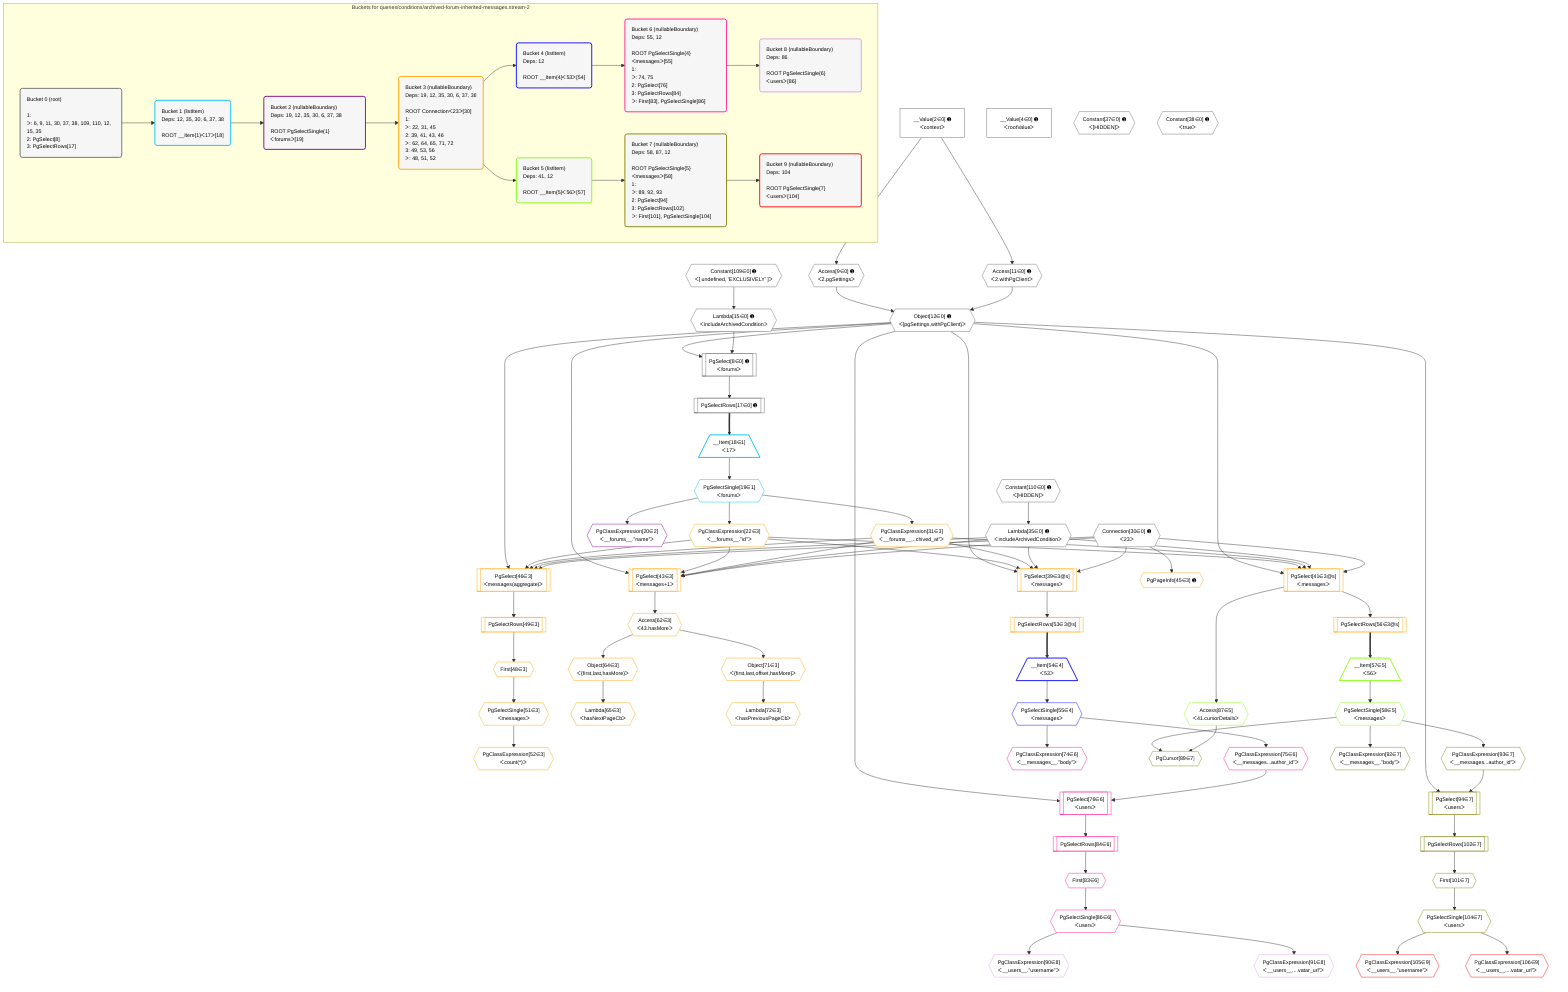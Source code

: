 %%{init: {'themeVariables': { 'fontSize': '12px'}}}%%
graph TD
    classDef path fill:#eee,stroke:#000,color:#000
    classDef plan fill:#fff,stroke-width:1px,color:#000
    classDef itemplan fill:#fff,stroke-width:2px,color:#000
    classDef unbatchedplan fill:#dff,stroke-width:1px,color:#000
    classDef sideeffectplan fill:#fcc,stroke-width:2px,color:#000
    classDef bucket fill:#f6f6f6,color:#000,stroke-width:2px,text-align:left

    subgraph "Buckets for queries/conditions/archived-forum-inherited-messages.stream-2"
    Bucket0("Bucket 0 (root)<br /><br />1: <br />ᐳ: 6, 9, 11, 30, 37, 38, 109, 110, 12, 15, 35<br />2: PgSelect[8]<br />3: PgSelectRows[17]"):::bucket
    Bucket1("Bucket 1 (listItem)<br />Deps: 12, 35, 30, 6, 37, 38<br /><br />ROOT __Item{1}ᐸ17ᐳ[18]"):::bucket
    Bucket2("Bucket 2 (nullableBoundary)<br />Deps: 19, 12, 35, 30, 6, 37, 38<br /><br />ROOT PgSelectSingle{1}ᐸforumsᐳ[19]"):::bucket
    Bucket3("Bucket 3 (nullableBoundary)<br />Deps: 19, 12, 35, 30, 6, 37, 38<br /><br />ROOT Connectionᐸ23ᐳ[30]<br />1: <br />ᐳ: 22, 31, 45<br />2: 39, 41, 43, 46<br />ᐳ: 62, 64, 65, 71, 72<br />3: 49, 53, 56<br />ᐳ: 48, 51, 52"):::bucket
    Bucket4("Bucket 4 (listItem)<br />Deps: 12<br /><br />ROOT __Item{4}ᐸ53ᐳ[54]"):::bucket
    Bucket5("Bucket 5 (listItem)<br />Deps: 41, 12<br /><br />ROOT __Item{5}ᐸ56ᐳ[57]"):::bucket
    Bucket6("Bucket 6 (nullableBoundary)<br />Deps: 55, 12<br /><br />ROOT PgSelectSingle{4}ᐸmessagesᐳ[55]<br />1: <br />ᐳ: 74, 75<br />2: PgSelect[76]<br />3: PgSelectRows[84]<br />ᐳ: First[83], PgSelectSingle[86]"):::bucket
    Bucket7("Bucket 7 (nullableBoundary)<br />Deps: 58, 87, 12<br /><br />ROOT PgSelectSingle{5}ᐸmessagesᐳ[58]<br />1: <br />ᐳ: 89, 92, 93<br />2: PgSelect[94]<br />3: PgSelectRows[102]<br />ᐳ: First[101], PgSelectSingle[104]"):::bucket
    Bucket8("Bucket 8 (nullableBoundary)<br />Deps: 86<br /><br />ROOT PgSelectSingle{6}ᐸusersᐳ[86]"):::bucket
    Bucket9("Bucket 9 (nullableBoundary)<br />Deps: 104<br /><br />ROOT PgSelectSingle{7}ᐸusersᐳ[104]"):::bucket
    end
    Bucket0 --> Bucket1
    Bucket1 --> Bucket2
    Bucket2 --> Bucket3
    Bucket3 --> Bucket4 & Bucket5
    Bucket4 --> Bucket6
    Bucket5 --> Bucket7
    Bucket6 --> Bucket8
    Bucket7 --> Bucket9

    %% plan dependencies
    PgSelect8[["PgSelect[8∈0] ➊<br />ᐸforumsᐳ"]]:::plan
    Object12{{"Object[12∈0] ➊<br />ᐸ{pgSettings,withPgClient}ᐳ"}}:::plan
    Lambda15{{"Lambda[15∈0] ➊<br />ᐸincludeArchivedConditionᐳ"}}:::plan
    Object12 & Lambda15 --> PgSelect8
    Access9{{"Access[9∈0] ➊<br />ᐸ2.pgSettingsᐳ"}}:::plan
    Access11{{"Access[11∈0] ➊<br />ᐸ2.withPgClientᐳ"}}:::plan
    Access9 & Access11 --> Object12
    __Value2["__Value[2∈0] ➊<br />ᐸcontextᐳ"]:::plan
    __Value2 --> Access9
    __Value2 --> Access11
    Constant109{{"Constant[109∈0] ➊<br />ᐸ[ undefined, 'EXCLUSIVELY' ]ᐳ"}}:::plan
    Constant109 --> Lambda15
    PgSelectRows17[["PgSelectRows[17∈0] ➊"]]:::plan
    PgSelect8 --> PgSelectRows17
    Lambda35{{"Lambda[35∈0] ➊<br />ᐸincludeArchivedConditionᐳ"}}:::plan
    Constant110{{"Constant[110∈0] ➊<br />ᐸ[HIDDEN]ᐳ"}}:::plan
    Constant110 --> Lambda35
    __Value4["__Value[4∈0] ➊<br />ᐸrootValueᐳ"]:::plan
    Connection30{{"Connection[30∈0] ➊<br />ᐸ23ᐳ"}}:::plan
    Constant37{{"Constant[37∈0] ➊<br />ᐸ[HIDDEN]ᐳ"}}:::plan
    Constant38{{"Constant[38∈0] ➊<br />ᐸtrueᐳ"}}:::plan
    __Item18[/"__Item[18∈1]<br />ᐸ17ᐳ"\]:::itemplan
    PgSelectRows17 ==> __Item18
    PgSelectSingle19{{"PgSelectSingle[19∈1]<br />ᐸforumsᐳ"}}:::plan
    __Item18 --> PgSelectSingle19
    PgClassExpression20{{"PgClassExpression[20∈2]<br />ᐸ__forums__.”name”ᐳ"}}:::plan
    PgSelectSingle19 --> PgClassExpression20
    PgSelect39[["PgSelect[39∈3@s]<br />ᐸmessagesᐳ"]]:::plan
    PgClassExpression22{{"PgClassExpression[22∈3]<br />ᐸ__forums__.”id”ᐳ"}}:::plan
    PgClassExpression31{{"PgClassExpression[31∈3]<br />ᐸ__forums__...chived_at”ᐳ"}}:::plan
    Object12 & PgClassExpression22 & PgClassExpression31 & Lambda35 & Connection30 --> PgSelect39
    PgSelect41[["PgSelect[41∈3@s]<br />ᐸmessagesᐳ"]]:::plan
    Object12 & PgClassExpression22 & PgClassExpression31 & Lambda35 & Connection30 --> PgSelect41
    PgSelect43[["PgSelect[43∈3]<br />ᐸmessages+1ᐳ"]]:::plan
    Object12 & PgClassExpression22 & PgClassExpression31 & Lambda35 & Connection30 --> PgSelect43
    PgSelect46[["PgSelect[46∈3]<br />ᐸmessages(aggregate)ᐳ"]]:::plan
    Object12 & PgClassExpression22 & PgClassExpression31 & Lambda35 & Connection30 --> PgSelect46
    Object71{{"Object[71∈3]<br />ᐸ{first,last,offset,hasMore}ᐳ"}}:::plan
    Access62{{"Access[62∈3]<br />ᐸ43.hasMoreᐳ"}}:::plan
    Access62 --> Object71
    Object64{{"Object[64∈3]<br />ᐸ{first,last,hasMore}ᐳ"}}:::plan
    Access62 --> Object64
    PgSelectSingle19 --> PgClassExpression22
    PgSelectSingle19 --> PgClassExpression31
    PgPageInfo45{{"PgPageInfo[45∈3] ➊"}}:::plan
    Connection30 --> PgPageInfo45
    First48{{"First[48∈3]"}}:::plan
    PgSelectRows49[["PgSelectRows[49∈3]"]]:::plan
    PgSelectRows49 --> First48
    PgSelect46 --> PgSelectRows49
    PgSelectSingle51{{"PgSelectSingle[51∈3]<br />ᐸmessagesᐳ"}}:::plan
    First48 --> PgSelectSingle51
    PgClassExpression52{{"PgClassExpression[52∈3]<br />ᐸcount(*)ᐳ"}}:::plan
    PgSelectSingle51 --> PgClassExpression52
    PgSelectRows53[["PgSelectRows[53∈3@s]"]]:::plan
    PgSelect39 --> PgSelectRows53
    PgSelectRows56[["PgSelectRows[56∈3@s]"]]:::plan
    PgSelect41 --> PgSelectRows56
    PgSelect43 --> Access62
    Lambda65{{"Lambda[65∈3]<br />ᐸhasNextPageCbᐳ"}}:::plan
    Object64 --> Lambda65
    Lambda72{{"Lambda[72∈3]<br />ᐸhasPreviousPageCbᐳ"}}:::plan
    Object71 --> Lambda72
    __Item54[/"__Item[54∈4]<br />ᐸ53ᐳ"\]:::itemplan
    PgSelectRows53 ==> __Item54
    PgSelectSingle55{{"PgSelectSingle[55∈4]<br />ᐸmessagesᐳ"}}:::plan
    __Item54 --> PgSelectSingle55
    PgSelect76[["PgSelect[76∈6]<br />ᐸusersᐳ"]]:::plan
    PgClassExpression75{{"PgClassExpression[75∈6]<br />ᐸ__messages...author_id”ᐳ"}}:::plan
    Object12 & PgClassExpression75 --> PgSelect76
    PgClassExpression74{{"PgClassExpression[74∈6]<br />ᐸ__messages__.”body”ᐳ"}}:::plan
    PgSelectSingle55 --> PgClassExpression74
    PgSelectSingle55 --> PgClassExpression75
    First83{{"First[83∈6]"}}:::plan
    PgSelectRows84[["PgSelectRows[84∈6]"]]:::plan
    PgSelectRows84 --> First83
    PgSelect76 --> PgSelectRows84
    PgSelectSingle86{{"PgSelectSingle[86∈6]<br />ᐸusersᐳ"}}:::plan
    First83 --> PgSelectSingle86
    PgClassExpression90{{"PgClassExpression[90∈8]<br />ᐸ__users__.”username”ᐳ"}}:::plan
    PgSelectSingle86 --> PgClassExpression90
    PgClassExpression91{{"PgClassExpression[91∈8]<br />ᐸ__users__....vatar_url”ᐳ"}}:::plan
    PgSelectSingle86 --> PgClassExpression91
    __Item57[/"__Item[57∈5]<br />ᐸ56ᐳ"\]:::itemplan
    PgSelectRows56 ==> __Item57
    PgSelectSingle58{{"PgSelectSingle[58∈5]<br />ᐸmessagesᐳ"}}:::plan
    __Item57 --> PgSelectSingle58
    Access87{{"Access[87∈5]<br />ᐸ41.cursorDetailsᐳ"}}:::plan
    PgSelect41 --> Access87
    PgCursor89{{"PgCursor[89∈7]"}}:::plan
    PgSelectSingle58 & Access87 --> PgCursor89
    PgSelect94[["PgSelect[94∈7]<br />ᐸusersᐳ"]]:::plan
    PgClassExpression93{{"PgClassExpression[93∈7]<br />ᐸ__messages...author_id”ᐳ"}}:::plan
    Object12 & PgClassExpression93 --> PgSelect94
    PgClassExpression92{{"PgClassExpression[92∈7]<br />ᐸ__messages__.”body”ᐳ"}}:::plan
    PgSelectSingle58 --> PgClassExpression92
    PgSelectSingle58 --> PgClassExpression93
    First101{{"First[101∈7]"}}:::plan
    PgSelectRows102[["PgSelectRows[102∈7]"]]:::plan
    PgSelectRows102 --> First101
    PgSelect94 --> PgSelectRows102
    PgSelectSingle104{{"PgSelectSingle[104∈7]<br />ᐸusersᐳ"}}:::plan
    First101 --> PgSelectSingle104
    PgClassExpression105{{"PgClassExpression[105∈9]<br />ᐸ__users__.”username”ᐳ"}}:::plan
    PgSelectSingle104 --> PgClassExpression105
    PgClassExpression106{{"PgClassExpression[106∈9]<br />ᐸ__users__....vatar_url”ᐳ"}}:::plan
    PgSelectSingle104 --> PgClassExpression106

    %% define steps
    classDef bucket0 stroke:#696969
    class Bucket0,__Value2,__Value4,PgSelect8,Access9,Access11,Object12,Lambda15,PgSelectRows17,Connection30,Lambda35,Constant37,Constant38,Constant109,Constant110 bucket0
    classDef bucket1 stroke:#00bfff
    class Bucket1,__Item18,PgSelectSingle19 bucket1
    classDef bucket2 stroke:#7f007f
    class Bucket2,PgClassExpression20 bucket2
    classDef bucket3 stroke:#ffa500
    class Bucket3,PgClassExpression22,PgClassExpression31,PgSelect39,PgSelect41,PgSelect43,PgPageInfo45,PgSelect46,First48,PgSelectRows49,PgSelectSingle51,PgClassExpression52,PgSelectRows53,PgSelectRows56,Access62,Object64,Lambda65,Object71,Lambda72 bucket3
    classDef bucket4 stroke:#0000ff
    class Bucket4,__Item54,PgSelectSingle55 bucket4
    classDef bucket5 stroke:#7fff00
    class Bucket5,__Item57,PgSelectSingle58,Access87 bucket5
    classDef bucket6 stroke:#ff1493
    class Bucket6,PgClassExpression74,PgClassExpression75,PgSelect76,First83,PgSelectRows84,PgSelectSingle86 bucket6
    classDef bucket7 stroke:#808000
    class Bucket7,PgCursor89,PgClassExpression92,PgClassExpression93,PgSelect94,First101,PgSelectRows102,PgSelectSingle104 bucket7
    classDef bucket8 stroke:#dda0dd
    class Bucket8,PgClassExpression90,PgClassExpression91 bucket8
    classDef bucket9 stroke:#ff0000
    class Bucket9,PgClassExpression105,PgClassExpression106 bucket9